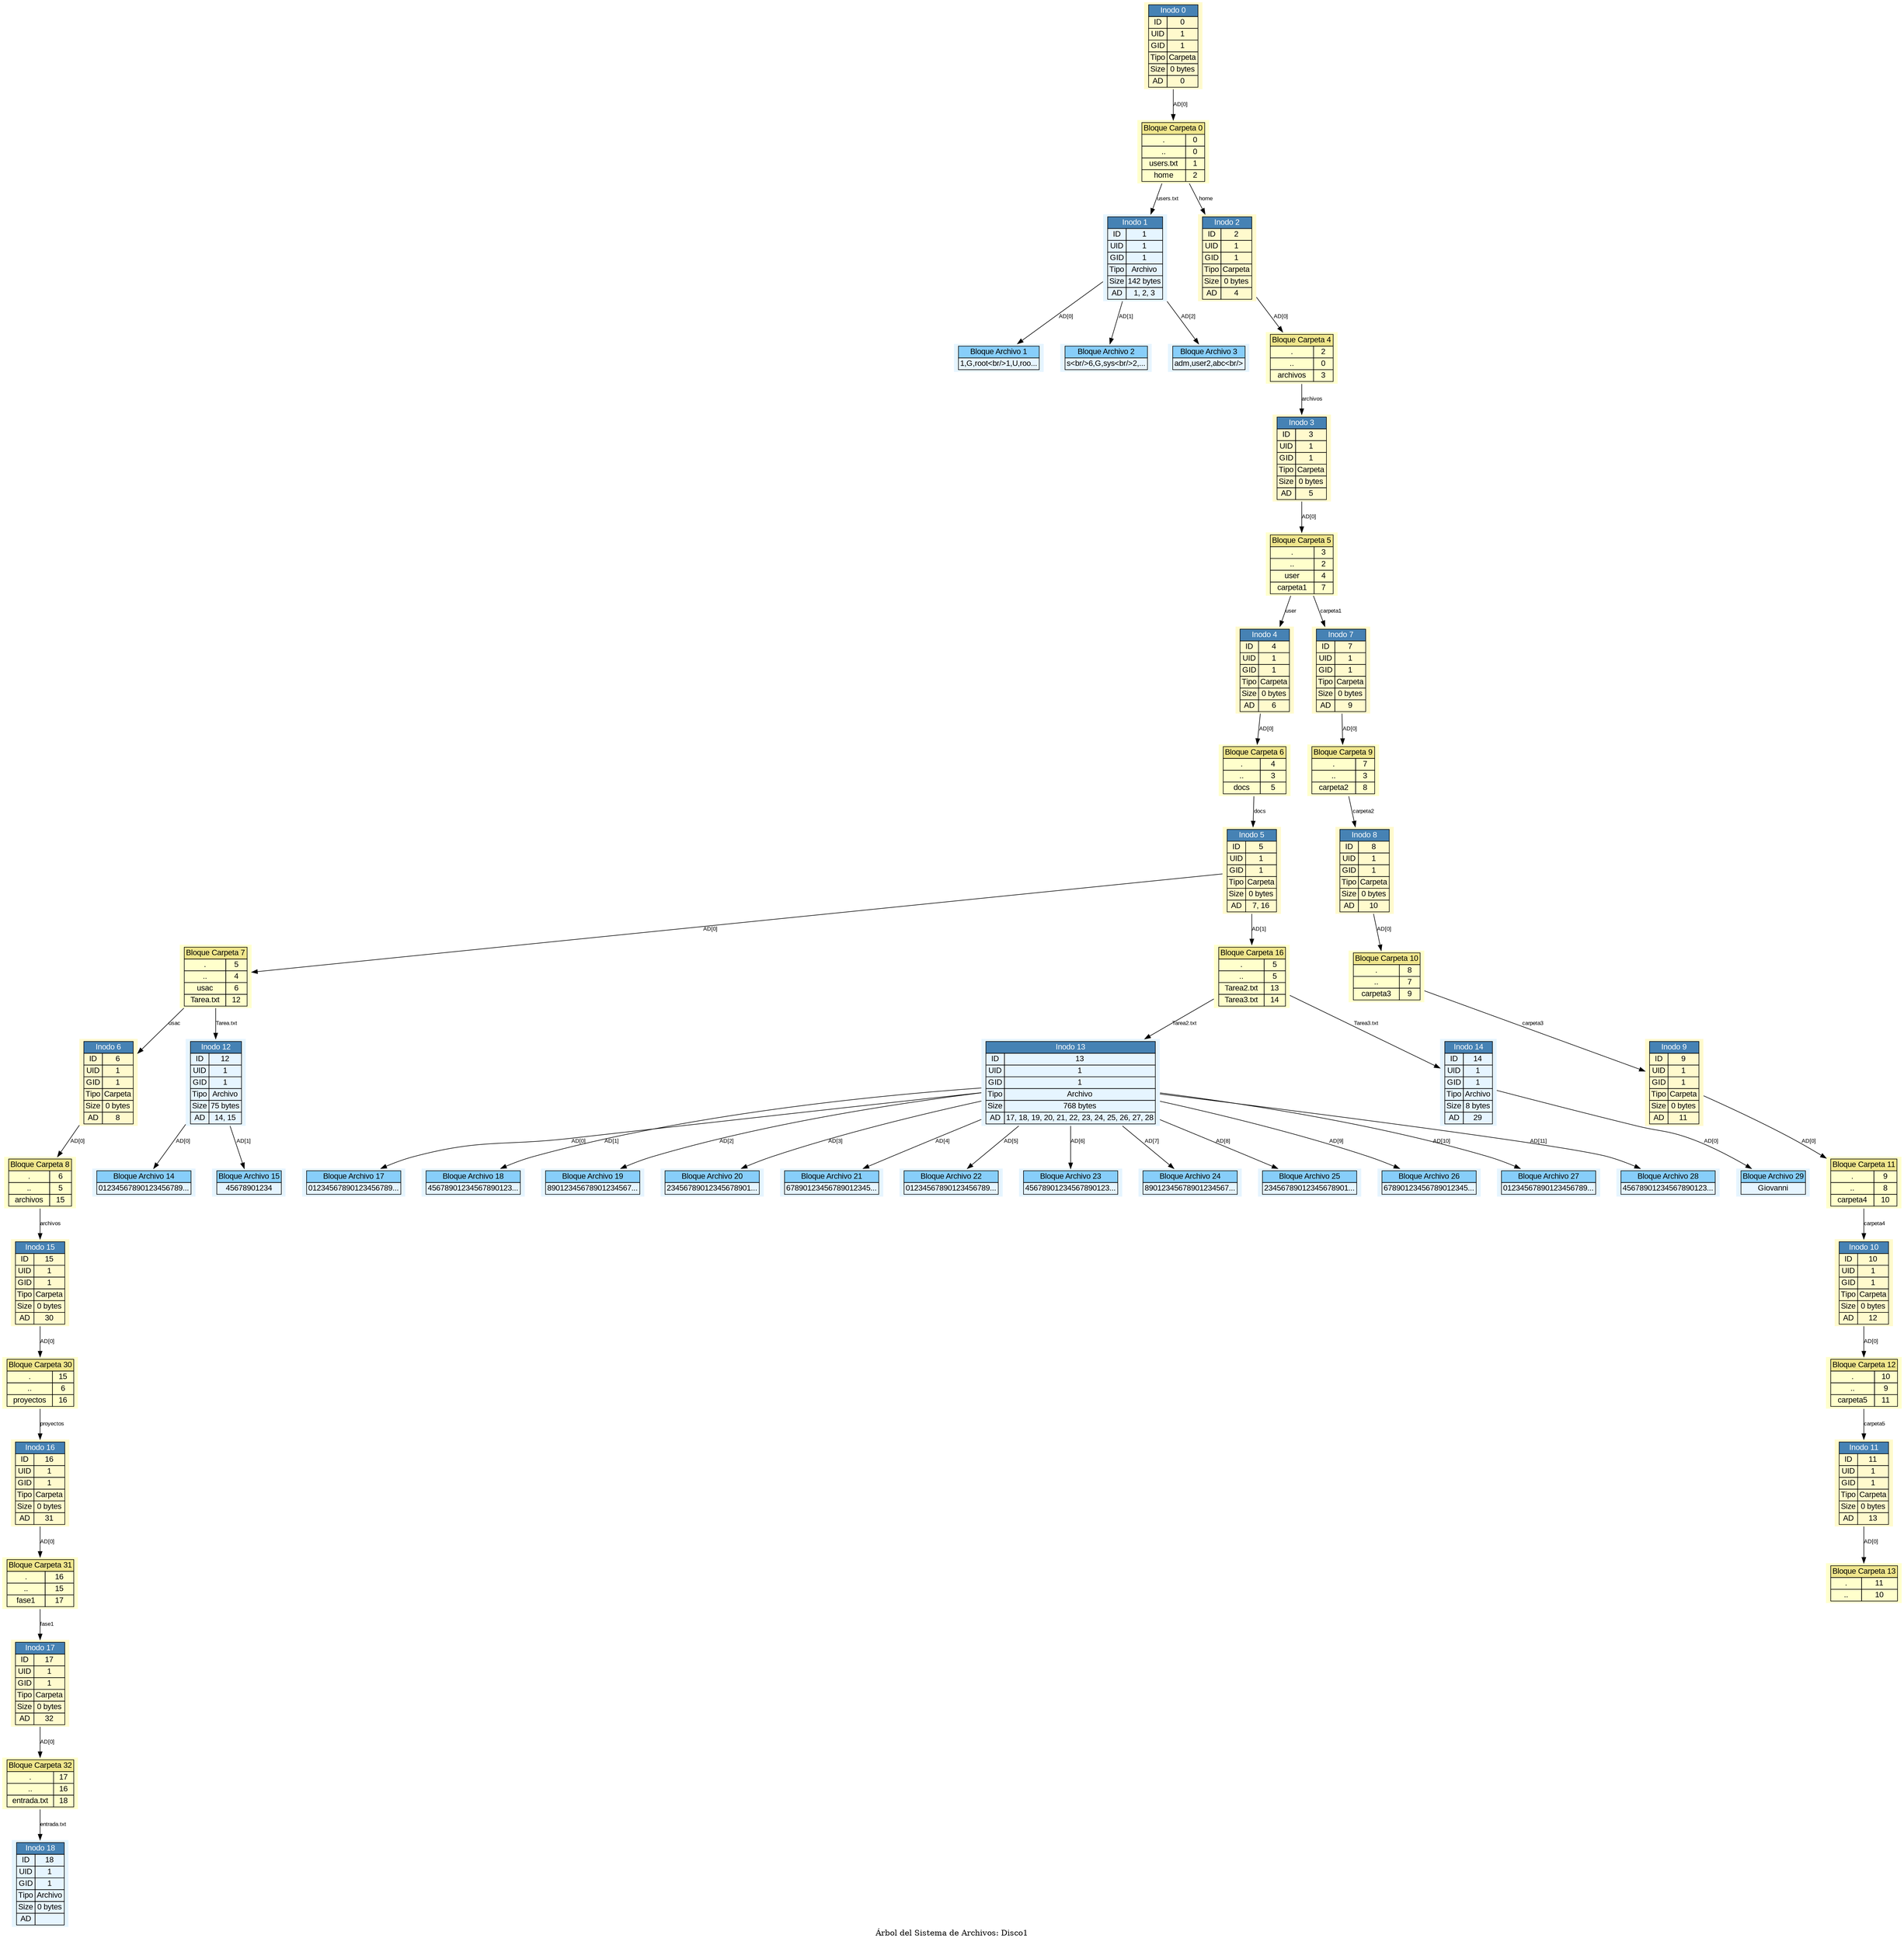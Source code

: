 digraph G {
  node [shape=none fontname="Arial"];
  edge [fontname="Arial", fontsize=10];
  rankdir=TB;
  ranksep=0.6;
  nodesep=0.4;
  label="Árbol del Sistema de Archivos: Disco1";
  inodo0 [label=<
    <table border="0" cellborder="1" cellspacing="0">
      <tr><td colspan="2" bgcolor="#4682B4"><font color="white">Inodo 0</font></td></tr>
      <tr><td>ID</td><td>0</td></tr>
      <tr><td>UID</td><td>1</td></tr>
      <tr><td>GID</td><td>1</td></tr>
      <tr><td>Tipo</td><td>Carpeta</td></tr>
      <tr><td>Size</td><td>0 bytes</td></tr>
      <tr><td>AD</td><td>0</td></tr>
    </table>
  >, style=filled, fillcolor="#FFFACD"];
  inodo1 [label=<
    <table border="0" cellborder="1" cellspacing="0">
      <tr><td colspan="2" bgcolor="#4682B4"><font color="white">Inodo 1</font></td></tr>
      <tr><td>ID</td><td>1</td></tr>
      <tr><td>UID</td><td>1</td></tr>
      <tr><td>GID</td><td>1</td></tr>
      <tr><td>Tipo</td><td>Archivo</td></tr>
      <tr><td>Size</td><td>142 bytes</td></tr>
      <tr><td>AD</td><td>1, 2, 3</td></tr>
    </table>
  >, style=filled, fillcolor="#E6F5FF"];
  inodo2 [label=<
    <table border="0" cellborder="1" cellspacing="0">
      <tr><td colspan="2" bgcolor="#4682B4"><font color="white">Inodo 2</font></td></tr>
      <tr><td>ID</td><td>2</td></tr>
      <tr><td>UID</td><td>1</td></tr>
      <tr><td>GID</td><td>1</td></tr>
      <tr><td>Tipo</td><td>Carpeta</td></tr>
      <tr><td>Size</td><td>0 bytes</td></tr>
      <tr><td>AD</td><td>4</td></tr>
    </table>
  >, style=filled, fillcolor="#FFFACD"];
  inodo3 [label=<
    <table border="0" cellborder="1" cellspacing="0">
      <tr><td colspan="2" bgcolor="#4682B4"><font color="white">Inodo 3</font></td></tr>
      <tr><td>ID</td><td>3</td></tr>
      <tr><td>UID</td><td>1</td></tr>
      <tr><td>GID</td><td>1</td></tr>
      <tr><td>Tipo</td><td>Carpeta</td></tr>
      <tr><td>Size</td><td>0 bytes</td></tr>
      <tr><td>AD</td><td>5</td></tr>
    </table>
  >, style=filled, fillcolor="#FFFACD"];
  inodo4 [label=<
    <table border="0" cellborder="1" cellspacing="0">
      <tr><td colspan="2" bgcolor="#4682B4"><font color="white">Inodo 4</font></td></tr>
      <tr><td>ID</td><td>4</td></tr>
      <tr><td>UID</td><td>1</td></tr>
      <tr><td>GID</td><td>1</td></tr>
      <tr><td>Tipo</td><td>Carpeta</td></tr>
      <tr><td>Size</td><td>0 bytes</td></tr>
      <tr><td>AD</td><td>6</td></tr>
    </table>
  >, style=filled, fillcolor="#FFFACD"];
  inodo5 [label=<
    <table border="0" cellborder="1" cellspacing="0">
      <tr><td colspan="2" bgcolor="#4682B4"><font color="white">Inodo 5</font></td></tr>
      <tr><td>ID</td><td>5</td></tr>
      <tr><td>UID</td><td>1</td></tr>
      <tr><td>GID</td><td>1</td></tr>
      <tr><td>Tipo</td><td>Carpeta</td></tr>
      <tr><td>Size</td><td>0 bytes</td></tr>
      <tr><td>AD</td><td>7, 16</td></tr>
    </table>
  >, style=filled, fillcolor="#FFFACD"];
  inodo6 [label=<
    <table border="0" cellborder="1" cellspacing="0">
      <tr><td colspan="2" bgcolor="#4682B4"><font color="white">Inodo 6</font></td></tr>
      <tr><td>ID</td><td>6</td></tr>
      <tr><td>UID</td><td>1</td></tr>
      <tr><td>GID</td><td>1</td></tr>
      <tr><td>Tipo</td><td>Carpeta</td></tr>
      <tr><td>Size</td><td>0 bytes</td></tr>
      <tr><td>AD</td><td>8</td></tr>
    </table>
  >, style=filled, fillcolor="#FFFACD"];
  inodo7 [label=<
    <table border="0" cellborder="1" cellspacing="0">
      <tr><td colspan="2" bgcolor="#4682B4"><font color="white">Inodo 7</font></td></tr>
      <tr><td>ID</td><td>7</td></tr>
      <tr><td>UID</td><td>1</td></tr>
      <tr><td>GID</td><td>1</td></tr>
      <tr><td>Tipo</td><td>Carpeta</td></tr>
      <tr><td>Size</td><td>0 bytes</td></tr>
      <tr><td>AD</td><td>9</td></tr>
    </table>
  >, style=filled, fillcolor="#FFFACD"];
  inodo8 [label=<
    <table border="0" cellborder="1" cellspacing="0">
      <tr><td colspan="2" bgcolor="#4682B4"><font color="white">Inodo 8</font></td></tr>
      <tr><td>ID</td><td>8</td></tr>
      <tr><td>UID</td><td>1</td></tr>
      <tr><td>GID</td><td>1</td></tr>
      <tr><td>Tipo</td><td>Carpeta</td></tr>
      <tr><td>Size</td><td>0 bytes</td></tr>
      <tr><td>AD</td><td>10</td></tr>
    </table>
  >, style=filled, fillcolor="#FFFACD"];
  inodo9 [label=<
    <table border="0" cellborder="1" cellspacing="0">
      <tr><td colspan="2" bgcolor="#4682B4"><font color="white">Inodo 9</font></td></tr>
      <tr><td>ID</td><td>9</td></tr>
      <tr><td>UID</td><td>1</td></tr>
      <tr><td>GID</td><td>1</td></tr>
      <tr><td>Tipo</td><td>Carpeta</td></tr>
      <tr><td>Size</td><td>0 bytes</td></tr>
      <tr><td>AD</td><td>11</td></tr>
    </table>
  >, style=filled, fillcolor="#FFFACD"];
  inodo10 [label=<
    <table border="0" cellborder="1" cellspacing="0">
      <tr><td colspan="2" bgcolor="#4682B4"><font color="white">Inodo 10</font></td></tr>
      <tr><td>ID</td><td>10</td></tr>
      <tr><td>UID</td><td>1</td></tr>
      <tr><td>GID</td><td>1</td></tr>
      <tr><td>Tipo</td><td>Carpeta</td></tr>
      <tr><td>Size</td><td>0 bytes</td></tr>
      <tr><td>AD</td><td>12</td></tr>
    </table>
  >, style=filled, fillcolor="#FFFACD"];
  inodo11 [label=<
    <table border="0" cellborder="1" cellspacing="0">
      <tr><td colspan="2" bgcolor="#4682B4"><font color="white">Inodo 11</font></td></tr>
      <tr><td>ID</td><td>11</td></tr>
      <tr><td>UID</td><td>1</td></tr>
      <tr><td>GID</td><td>1</td></tr>
      <tr><td>Tipo</td><td>Carpeta</td></tr>
      <tr><td>Size</td><td>0 bytes</td></tr>
      <tr><td>AD</td><td>13</td></tr>
    </table>
  >, style=filled, fillcolor="#FFFACD"];
  inodo12 [label=<
    <table border="0" cellborder="1" cellspacing="0">
      <tr><td colspan="2" bgcolor="#4682B4"><font color="white">Inodo 12</font></td></tr>
      <tr><td>ID</td><td>12</td></tr>
      <tr><td>UID</td><td>1</td></tr>
      <tr><td>GID</td><td>1</td></tr>
      <tr><td>Tipo</td><td>Archivo</td></tr>
      <tr><td>Size</td><td>75 bytes</td></tr>
      <tr><td>AD</td><td>14, 15</td></tr>
    </table>
  >, style=filled, fillcolor="#E6F5FF"];
  inodo13 [label=<
    <table border="0" cellborder="1" cellspacing="0">
      <tr><td colspan="2" bgcolor="#4682B4"><font color="white">Inodo 13</font></td></tr>
      <tr><td>ID</td><td>13</td></tr>
      <tr><td>UID</td><td>1</td></tr>
      <tr><td>GID</td><td>1</td></tr>
      <tr><td>Tipo</td><td>Archivo</td></tr>
      <tr><td>Size</td><td>768 bytes</td></tr>
      <tr><td>AD</td><td>17, 18, 19, 20, 21, 22, 23, 24, 25, 26, 27, 28</td></tr>
    </table>
  >, style=filled, fillcolor="#E6F5FF"];
  inodo14 [label=<
    <table border="0" cellborder="1" cellspacing="0">
      <tr><td colspan="2" bgcolor="#4682B4"><font color="white">Inodo 14</font></td></tr>
      <tr><td>ID</td><td>14</td></tr>
      <tr><td>UID</td><td>1</td></tr>
      <tr><td>GID</td><td>1</td></tr>
      <tr><td>Tipo</td><td>Archivo</td></tr>
      <tr><td>Size</td><td>8 bytes</td></tr>
      <tr><td>AD</td><td>29</td></tr>
    </table>
  >, style=filled, fillcolor="#E6F5FF"];
  inodo15 [label=<
    <table border="0" cellborder="1" cellspacing="0">
      <tr><td colspan="2" bgcolor="#4682B4"><font color="white">Inodo 15</font></td></tr>
      <tr><td>ID</td><td>15</td></tr>
      <tr><td>UID</td><td>1</td></tr>
      <tr><td>GID</td><td>1</td></tr>
      <tr><td>Tipo</td><td>Carpeta</td></tr>
      <tr><td>Size</td><td>0 bytes</td></tr>
      <tr><td>AD</td><td>30</td></tr>
    </table>
  >, style=filled, fillcolor="#FFFACD"];
  inodo16 [label=<
    <table border="0" cellborder="1" cellspacing="0">
      <tr><td colspan="2" bgcolor="#4682B4"><font color="white">Inodo 16</font></td></tr>
      <tr><td>ID</td><td>16</td></tr>
      <tr><td>UID</td><td>1</td></tr>
      <tr><td>GID</td><td>1</td></tr>
      <tr><td>Tipo</td><td>Carpeta</td></tr>
      <tr><td>Size</td><td>0 bytes</td></tr>
      <tr><td>AD</td><td>31</td></tr>
    </table>
  >, style=filled, fillcolor="#FFFACD"];
  inodo17 [label=<
    <table border="0" cellborder="1" cellspacing="0">
      <tr><td colspan="2" bgcolor="#4682B4"><font color="white">Inodo 17</font></td></tr>
      <tr><td>ID</td><td>17</td></tr>
      <tr><td>UID</td><td>1</td></tr>
      <tr><td>GID</td><td>1</td></tr>
      <tr><td>Tipo</td><td>Carpeta</td></tr>
      <tr><td>Size</td><td>0 bytes</td></tr>
      <tr><td>AD</td><td>32</td></tr>
    </table>
  >, style=filled, fillcolor="#FFFACD"];
  inodo18 [label=<
    <table border="0" cellborder="1" cellspacing="0">
      <tr><td colspan="2" bgcolor="#4682B4"><font color="white">Inodo 18</font></td></tr>
      <tr><td>ID</td><td>18</td></tr>
      <tr><td>UID</td><td>1</td></tr>
      <tr><td>GID</td><td>1</td></tr>
      <tr><td>Tipo</td><td>Archivo</td></tr>
      <tr><td>Size</td><td>0 bytes</td></tr>
      <tr><td>AD</td><td></td></tr>
    </table>
  >, style=filled, fillcolor="#E6F5FF"];
  bloque0 [label=<
    <table border="0" cellborder="1" cellspacing="0">
      <tr><td colspan="2" bgcolor="#F0E68C">Bloque Carpeta 0</td></tr>
      <tr><td>.</td><td>0</td></tr>
      <tr><td>..</td><td>0</td></tr>
      <tr><td>users.txt</td><td>1</td></tr>
      <tr><td>home</td><td>2</td></tr>
    </table>
  >, style=filled, fillcolor="#FFFFCC"];
  bloque1 [label=<
    <table border="0" cellborder="1" cellspacing="0">
      <tr><td bgcolor="#87CEFA">Bloque Archivo 1</td></tr>
      <tr><td>1,G,root&lt;br/&gt;1,U,roo...</td></tr>
    </table>
  >, style=filled, fillcolor="#E6F5FF"];
  bloque2 [label=<
    <table border="0" cellborder="1" cellspacing="0">
      <tr><td bgcolor="#87CEFA">Bloque Archivo 2</td></tr>
      <tr><td>s&lt;br/&gt;6,G,sys&lt;br/&gt;2,...</td></tr>
    </table>
  >, style=filled, fillcolor="#E6F5FF"];
  bloque3 [label=<
    <table border="0" cellborder="1" cellspacing="0">
      <tr><td bgcolor="#87CEFA">Bloque Archivo 3</td></tr>
      <tr><td>adm,user2,abc&lt;br/&gt;</td></tr>
    </table>
  >, style=filled, fillcolor="#E6F5FF"];
  bloque4 [label=<
    <table border="0" cellborder="1" cellspacing="0">
      <tr><td colspan="2" bgcolor="#F0E68C">Bloque Carpeta 4</td></tr>
      <tr><td>.</td><td>2</td></tr>
      <tr><td>..</td><td>0</td></tr>
      <tr><td>archivos</td><td>3</td></tr>
    </table>
  >, style=filled, fillcolor="#FFFFCC"];
  bloque5 [label=<
    <table border="0" cellborder="1" cellspacing="0">
      <tr><td colspan="2" bgcolor="#F0E68C">Bloque Carpeta 5</td></tr>
      <tr><td>.</td><td>3</td></tr>
      <tr><td>..</td><td>2</td></tr>
      <tr><td>user</td><td>4</td></tr>
      <tr><td>carpeta1</td><td>7</td></tr>
    </table>
  >, style=filled, fillcolor="#FFFFCC"];
  bloque6 [label=<
    <table border="0" cellborder="1" cellspacing="0">
      <tr><td colspan="2" bgcolor="#F0E68C">Bloque Carpeta 6</td></tr>
      <tr><td>.</td><td>4</td></tr>
      <tr><td>..</td><td>3</td></tr>
      <tr><td>docs</td><td>5</td></tr>
    </table>
  >, style=filled, fillcolor="#FFFFCC"];
  bloque7 [label=<
    <table border="0" cellborder="1" cellspacing="0">
      <tr><td colspan="2" bgcolor="#F0E68C">Bloque Carpeta 7</td></tr>
      <tr><td>.</td><td>5</td></tr>
      <tr><td>..</td><td>4</td></tr>
      <tr><td>usac</td><td>6</td></tr>
      <tr><td>Tarea.txt</td><td>12</td></tr>
    </table>
  >, style=filled, fillcolor="#FFFFCC"];
  bloque8 [label=<
    <table border="0" cellborder="1" cellspacing="0">
      <tr><td colspan="2" bgcolor="#F0E68C">Bloque Carpeta 8</td></tr>
      <tr><td>.</td><td>6</td></tr>
      <tr><td>..</td><td>5</td></tr>
      <tr><td>archivos</td><td>15</td></tr>
    </table>
  >, style=filled, fillcolor="#FFFFCC"];
  bloque9 [label=<
    <table border="0" cellborder="1" cellspacing="0">
      <tr><td colspan="2" bgcolor="#F0E68C">Bloque Carpeta 9</td></tr>
      <tr><td>.</td><td>7</td></tr>
      <tr><td>..</td><td>3</td></tr>
      <tr><td>carpeta2</td><td>8</td></tr>
    </table>
  >, style=filled, fillcolor="#FFFFCC"];
  bloque10 [label=<
    <table border="0" cellborder="1" cellspacing="0">
      <tr><td colspan="2" bgcolor="#F0E68C">Bloque Carpeta 10</td></tr>
      <tr><td>.</td><td>8</td></tr>
      <tr><td>..</td><td>7</td></tr>
      <tr><td>carpeta3</td><td>9</td></tr>
    </table>
  >, style=filled, fillcolor="#FFFFCC"];
  bloque11 [label=<
    <table border="0" cellborder="1" cellspacing="0">
      <tr><td colspan="2" bgcolor="#F0E68C">Bloque Carpeta 11</td></tr>
      <tr><td>.</td><td>9</td></tr>
      <tr><td>..</td><td>8</td></tr>
      <tr><td>carpeta4</td><td>10</td></tr>
    </table>
  >, style=filled, fillcolor="#FFFFCC"];
  bloque12 [label=<
    <table border="0" cellborder="1" cellspacing="0">
      <tr><td colspan="2" bgcolor="#F0E68C">Bloque Carpeta 12</td></tr>
      <tr><td>.</td><td>10</td></tr>
      <tr><td>..</td><td>9</td></tr>
      <tr><td>carpeta5</td><td>11</td></tr>
    </table>
  >, style=filled, fillcolor="#FFFFCC"];
  bloque13 [label=<
    <table border="0" cellborder="1" cellspacing="0">
      <tr><td colspan="2" bgcolor="#F0E68C">Bloque Carpeta 13</td></tr>
      <tr><td>.</td><td>11</td></tr>
      <tr><td>..</td><td>10</td></tr>
    </table>
  >, style=filled, fillcolor="#FFFFCC"];
  bloque14 [label=<
    <table border="0" cellborder="1" cellspacing="0">
      <tr><td bgcolor="#87CEFA">Bloque Archivo 14</td></tr>
      <tr><td>01234567890123456789...</td></tr>
    </table>
  >, style=filled, fillcolor="#E6F5FF"];
  bloque15 [label=<
    <table border="0" cellborder="1" cellspacing="0">
      <tr><td bgcolor="#87CEFA">Bloque Archivo 15</td></tr>
      <tr><td>45678901234</td></tr>
    </table>
  >, style=filled, fillcolor="#E6F5FF"];
  bloque16 [label=<
    <table border="0" cellborder="1" cellspacing="0">
      <tr><td colspan="2" bgcolor="#F0E68C">Bloque Carpeta 16</td></tr>
      <tr><td>.</td><td>5</td></tr>
      <tr><td>..</td><td>5</td></tr>
      <tr><td>Tarea2.txt</td><td>13</td></tr>
      <tr><td>Tarea3.txt</td><td>14</td></tr>
    </table>
  >, style=filled, fillcolor="#FFFFCC"];
  bloque17 [label=<
    <table border="0" cellborder="1" cellspacing="0">
      <tr><td bgcolor="#87CEFA">Bloque Archivo 17</td></tr>
      <tr><td>01234567890123456789...</td></tr>
    </table>
  >, style=filled, fillcolor="#E6F5FF"];
  bloque18 [label=<
    <table border="0" cellborder="1" cellspacing="0">
      <tr><td bgcolor="#87CEFA">Bloque Archivo 18</td></tr>
      <tr><td>45678901234567890123...</td></tr>
    </table>
  >, style=filled, fillcolor="#E6F5FF"];
  bloque19 [label=<
    <table border="0" cellborder="1" cellspacing="0">
      <tr><td bgcolor="#87CEFA">Bloque Archivo 19</td></tr>
      <tr><td>89012345678901234567...</td></tr>
    </table>
  >, style=filled, fillcolor="#E6F5FF"];
  bloque20 [label=<
    <table border="0" cellborder="1" cellspacing="0">
      <tr><td bgcolor="#87CEFA">Bloque Archivo 20</td></tr>
      <tr><td>23456789012345678901...</td></tr>
    </table>
  >, style=filled, fillcolor="#E6F5FF"];
  bloque21 [label=<
    <table border="0" cellborder="1" cellspacing="0">
      <tr><td bgcolor="#87CEFA">Bloque Archivo 21</td></tr>
      <tr><td>67890123456789012345...</td></tr>
    </table>
  >, style=filled, fillcolor="#E6F5FF"];
  bloque22 [label=<
    <table border="0" cellborder="1" cellspacing="0">
      <tr><td bgcolor="#87CEFA">Bloque Archivo 22</td></tr>
      <tr><td>01234567890123456789...</td></tr>
    </table>
  >, style=filled, fillcolor="#E6F5FF"];
  bloque23 [label=<
    <table border="0" cellborder="1" cellspacing="0">
      <tr><td bgcolor="#87CEFA">Bloque Archivo 23</td></tr>
      <tr><td>45678901234567890123...</td></tr>
    </table>
  >, style=filled, fillcolor="#E6F5FF"];
  bloque24 [label=<
    <table border="0" cellborder="1" cellspacing="0">
      <tr><td bgcolor="#87CEFA">Bloque Archivo 24</td></tr>
      <tr><td>89012345678901234567...</td></tr>
    </table>
  >, style=filled, fillcolor="#E6F5FF"];
  bloque25 [label=<
    <table border="0" cellborder="1" cellspacing="0">
      <tr><td bgcolor="#87CEFA">Bloque Archivo 25</td></tr>
      <tr><td>23456789012345678901...</td></tr>
    </table>
  >, style=filled, fillcolor="#E6F5FF"];
  bloque26 [label=<
    <table border="0" cellborder="1" cellspacing="0">
      <tr><td bgcolor="#87CEFA">Bloque Archivo 26</td></tr>
      <tr><td>67890123456789012345...</td></tr>
    </table>
  >, style=filled, fillcolor="#E6F5FF"];
  bloque27 [label=<
    <table border="0" cellborder="1" cellspacing="0">
      <tr><td bgcolor="#87CEFA">Bloque Archivo 27</td></tr>
      <tr><td>01234567890123456789...</td></tr>
    </table>
  >, style=filled, fillcolor="#E6F5FF"];
  bloque28 [label=<
    <table border="0" cellborder="1" cellspacing="0">
      <tr><td bgcolor="#87CEFA">Bloque Archivo 28</td></tr>
      <tr><td>45678901234567890123...</td></tr>
    </table>
  >, style=filled, fillcolor="#E6F5FF"];
  bloque29 [label=<
    <table border="0" cellborder="1" cellspacing="0">
      <tr><td bgcolor="#87CEFA">Bloque Archivo 29</td></tr>
      <tr><td>Giovanni</td></tr>
    </table>
  >, style=filled, fillcolor="#E6F5FF"];
  bloque30 [label=<
    <table border="0" cellborder="1" cellspacing="0">
      <tr><td colspan="2" bgcolor="#F0E68C">Bloque Carpeta 30</td></tr>
      <tr><td>.</td><td>15</td></tr>
      <tr><td>..</td><td>6</td></tr>
      <tr><td>proyectos</td><td>16</td></tr>
    </table>
  >, style=filled, fillcolor="#FFFFCC"];
  bloque31 [label=<
    <table border="0" cellborder="1" cellspacing="0">
      <tr><td colspan="2" bgcolor="#F0E68C">Bloque Carpeta 31</td></tr>
      <tr><td>.</td><td>16</td></tr>
      <tr><td>..</td><td>15</td></tr>
      <tr><td>fase1</td><td>17</td></tr>
    </table>
  >, style=filled, fillcolor="#FFFFCC"];
  bloque32 [label=<
    <table border="0" cellborder="1" cellspacing="0">
      <tr><td colspan="2" bgcolor="#F0E68C">Bloque Carpeta 32</td></tr>
      <tr><td>.</td><td>17</td></tr>
      <tr><td>..</td><td>16</td></tr>
      <tr><td>entrada.txt</td><td>18</td></tr>
    </table>
  >, style=filled, fillcolor="#FFFFCC"];
  inodo0 -> bloque0 [label="AD[0]"];
  inodo1 -> bloque1 [label="AD[0]"];
  inodo1 -> bloque2 [label="AD[1]"];
  inodo1 -> bloque3 [label="AD[2]"];
  inodo2 -> bloque4 [label="AD[0]"];
  inodo3 -> bloque5 [label="AD[0]"];
  inodo4 -> bloque6 [label="AD[0]"];
  inodo5 -> bloque7 [label="AD[0]"];
  inodo5 -> bloque16 [label="AD[1]"];
  inodo6 -> bloque8 [label="AD[0]"];
  inodo7 -> bloque9 [label="AD[0]"];
  inodo8 -> bloque10 [label="AD[0]"];
  inodo9 -> bloque11 [label="AD[0]"];
  inodo10 -> bloque12 [label="AD[0]"];
  inodo11 -> bloque13 [label="AD[0]"];
  inodo12 -> bloque14 [label="AD[0]"];
  inodo12 -> bloque15 [label="AD[1]"];
  inodo13 -> bloque17 [label="AD[0]"];
  inodo13 -> bloque18 [label="AD[1]"];
  inodo13 -> bloque19 [label="AD[2]"];
  inodo13 -> bloque20 [label="AD[3]"];
  inodo13 -> bloque21 [label="AD[4]"];
  inodo13 -> bloque22 [label="AD[5]"];
  inodo13 -> bloque23 [label="AD[6]"];
  inodo13 -> bloque24 [label="AD[7]"];
  inodo13 -> bloque25 [label="AD[8]"];
  inodo13 -> bloque26 [label="AD[9]"];
  inodo13 -> bloque27 [label="AD[10]"];
  inodo13 -> bloque28 [label="AD[11]"];
  inodo14 -> bloque29 [label="AD[0]"];
  inodo15 -> bloque30 [label="AD[0]"];
  inodo16 -> bloque31 [label="AD[0]"];
  inodo17 -> bloque32 [label="AD[0]"];
  bloque0 -> inodo1 [label="users.txt"];
  bloque0 -> inodo2 [label="home"];
  bloque4 -> inodo3 [label="archivos"];
  bloque6 -> inodo5 [label="docs"];
  bloque8 -> inodo15 [label="archivos"];
  bloque9 -> inodo8 [label="carpeta2"];
  bloque30 -> inodo16 [label="proyectos"];
  bloque32 -> inodo18 [label="entrada.txt"];
  bloque10 -> inodo9 [label="carpeta3"];
  bloque11 -> inodo10 [label="carpeta4"];
  bloque31 -> inodo17 [label="fase1"];
  bloque16 -> inodo13 [label="Tarea2.txt"];
  bloque16 -> inodo14 [label="Tarea3.txt"];
  bloque12 -> inodo11 [label="carpeta5"];
  bloque5 -> inodo4 [label="user"];
  bloque5 -> inodo7 [label="carpeta1"];
  bloque7 -> inodo6 [label="usac"];
  bloque7 -> inodo12 [label="Tarea.txt"];
  { rank=min; inodo0; }
  subgraph nivel_1 {
    rank=same;
  }
  subgraph nivel_2 {
    rank=same;
  }
  subgraph nivel_3 {
    rank=same;
  }
  subgraph nivel_4 {
    rank=same;
  }
  subgraph nivel_5 {
    rank=same;
  }
  subgraph nivel_6 {
    rank=same;
  }
}
